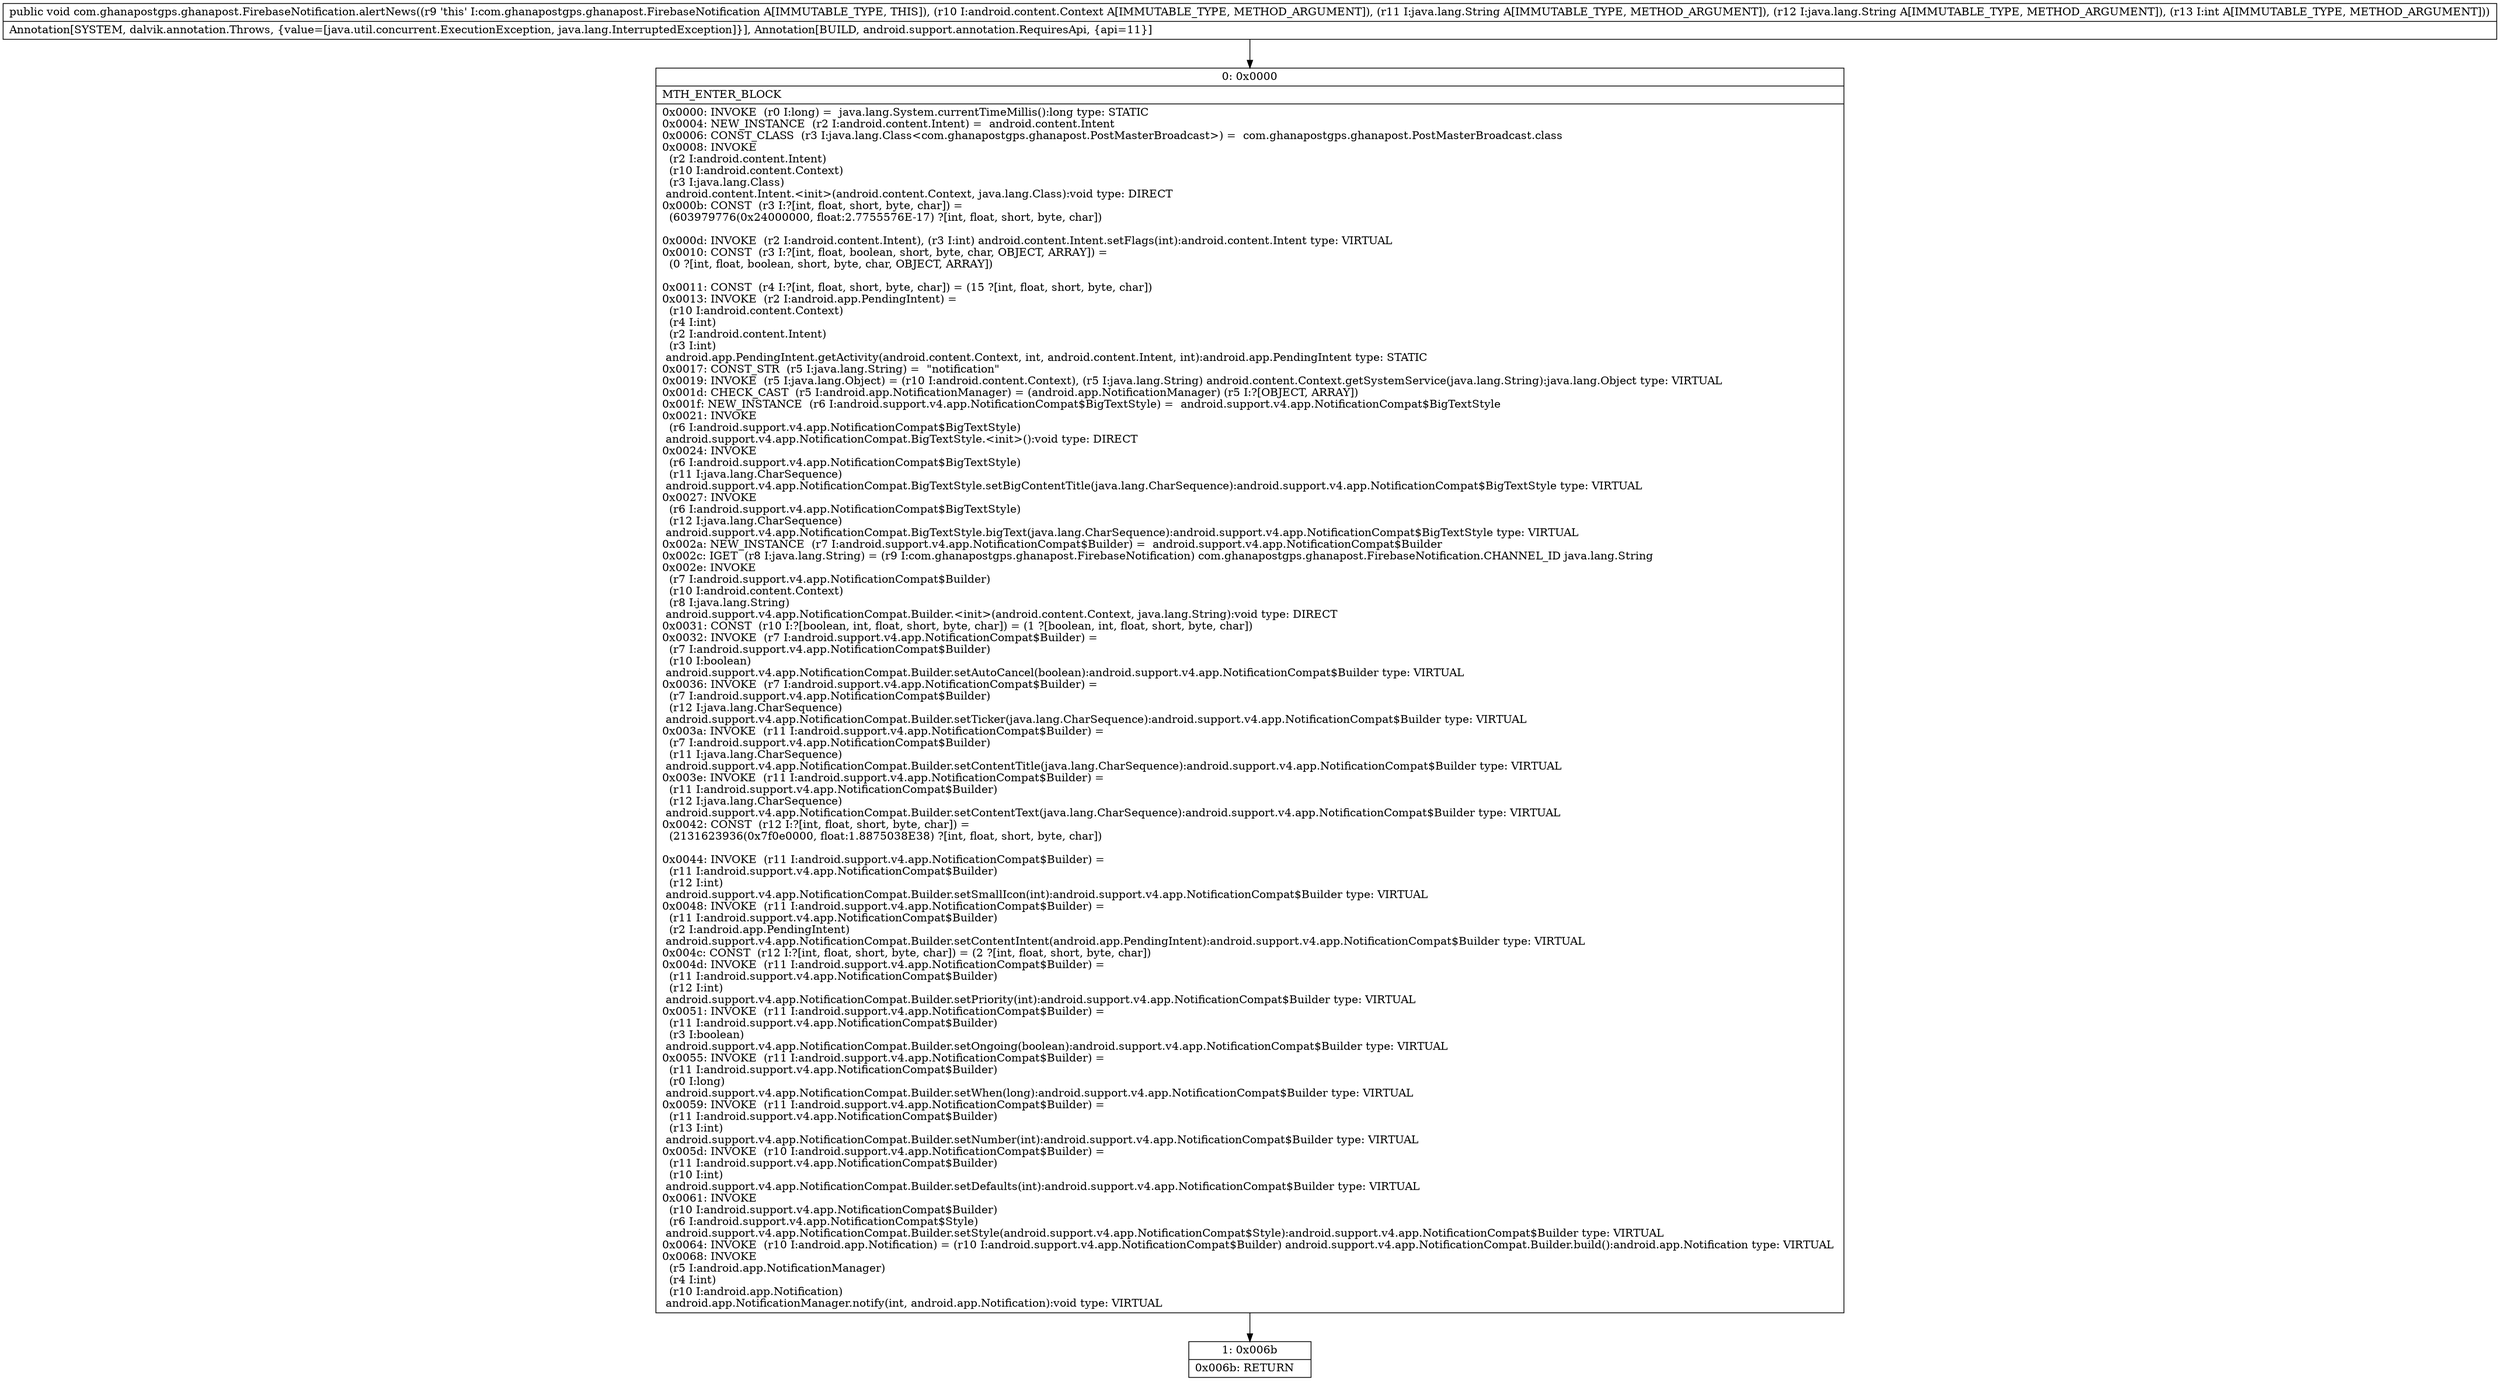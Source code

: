 digraph "CFG forcom.ghanapostgps.ghanapost.FirebaseNotification.alertNews(Landroid\/content\/Context;Ljava\/lang\/String;Ljava\/lang\/String;I)V" {
Node_0 [shape=record,label="{0\:\ 0x0000|MTH_ENTER_BLOCK\l|0x0000: INVOKE  (r0 I:long) =  java.lang.System.currentTimeMillis():long type: STATIC \l0x0004: NEW_INSTANCE  (r2 I:android.content.Intent) =  android.content.Intent \l0x0006: CONST_CLASS  (r3 I:java.lang.Class\<com.ghanapostgps.ghanapost.PostMasterBroadcast\>) =  com.ghanapostgps.ghanapost.PostMasterBroadcast.class \l0x0008: INVOKE  \l  (r2 I:android.content.Intent)\l  (r10 I:android.content.Context)\l  (r3 I:java.lang.Class)\l android.content.Intent.\<init\>(android.content.Context, java.lang.Class):void type: DIRECT \l0x000b: CONST  (r3 I:?[int, float, short, byte, char]) = \l  (603979776(0x24000000, float:2.7755576E\-17) ?[int, float, short, byte, char])\l \l0x000d: INVOKE  (r2 I:android.content.Intent), (r3 I:int) android.content.Intent.setFlags(int):android.content.Intent type: VIRTUAL \l0x0010: CONST  (r3 I:?[int, float, boolean, short, byte, char, OBJECT, ARRAY]) = \l  (0 ?[int, float, boolean, short, byte, char, OBJECT, ARRAY])\l \l0x0011: CONST  (r4 I:?[int, float, short, byte, char]) = (15 ?[int, float, short, byte, char]) \l0x0013: INVOKE  (r2 I:android.app.PendingIntent) = \l  (r10 I:android.content.Context)\l  (r4 I:int)\l  (r2 I:android.content.Intent)\l  (r3 I:int)\l android.app.PendingIntent.getActivity(android.content.Context, int, android.content.Intent, int):android.app.PendingIntent type: STATIC \l0x0017: CONST_STR  (r5 I:java.lang.String) =  \"notification\" \l0x0019: INVOKE  (r5 I:java.lang.Object) = (r10 I:android.content.Context), (r5 I:java.lang.String) android.content.Context.getSystemService(java.lang.String):java.lang.Object type: VIRTUAL \l0x001d: CHECK_CAST  (r5 I:android.app.NotificationManager) = (android.app.NotificationManager) (r5 I:?[OBJECT, ARRAY]) \l0x001f: NEW_INSTANCE  (r6 I:android.support.v4.app.NotificationCompat$BigTextStyle) =  android.support.v4.app.NotificationCompat$BigTextStyle \l0x0021: INVOKE  \l  (r6 I:android.support.v4.app.NotificationCompat$BigTextStyle)\l android.support.v4.app.NotificationCompat.BigTextStyle.\<init\>():void type: DIRECT \l0x0024: INVOKE  \l  (r6 I:android.support.v4.app.NotificationCompat$BigTextStyle)\l  (r11 I:java.lang.CharSequence)\l android.support.v4.app.NotificationCompat.BigTextStyle.setBigContentTitle(java.lang.CharSequence):android.support.v4.app.NotificationCompat$BigTextStyle type: VIRTUAL \l0x0027: INVOKE  \l  (r6 I:android.support.v4.app.NotificationCompat$BigTextStyle)\l  (r12 I:java.lang.CharSequence)\l android.support.v4.app.NotificationCompat.BigTextStyle.bigText(java.lang.CharSequence):android.support.v4.app.NotificationCompat$BigTextStyle type: VIRTUAL \l0x002a: NEW_INSTANCE  (r7 I:android.support.v4.app.NotificationCompat$Builder) =  android.support.v4.app.NotificationCompat$Builder \l0x002c: IGET  (r8 I:java.lang.String) = (r9 I:com.ghanapostgps.ghanapost.FirebaseNotification) com.ghanapostgps.ghanapost.FirebaseNotification.CHANNEL_ID java.lang.String \l0x002e: INVOKE  \l  (r7 I:android.support.v4.app.NotificationCompat$Builder)\l  (r10 I:android.content.Context)\l  (r8 I:java.lang.String)\l android.support.v4.app.NotificationCompat.Builder.\<init\>(android.content.Context, java.lang.String):void type: DIRECT \l0x0031: CONST  (r10 I:?[boolean, int, float, short, byte, char]) = (1 ?[boolean, int, float, short, byte, char]) \l0x0032: INVOKE  (r7 I:android.support.v4.app.NotificationCompat$Builder) = \l  (r7 I:android.support.v4.app.NotificationCompat$Builder)\l  (r10 I:boolean)\l android.support.v4.app.NotificationCompat.Builder.setAutoCancel(boolean):android.support.v4.app.NotificationCompat$Builder type: VIRTUAL \l0x0036: INVOKE  (r7 I:android.support.v4.app.NotificationCompat$Builder) = \l  (r7 I:android.support.v4.app.NotificationCompat$Builder)\l  (r12 I:java.lang.CharSequence)\l android.support.v4.app.NotificationCompat.Builder.setTicker(java.lang.CharSequence):android.support.v4.app.NotificationCompat$Builder type: VIRTUAL \l0x003a: INVOKE  (r11 I:android.support.v4.app.NotificationCompat$Builder) = \l  (r7 I:android.support.v4.app.NotificationCompat$Builder)\l  (r11 I:java.lang.CharSequence)\l android.support.v4.app.NotificationCompat.Builder.setContentTitle(java.lang.CharSequence):android.support.v4.app.NotificationCompat$Builder type: VIRTUAL \l0x003e: INVOKE  (r11 I:android.support.v4.app.NotificationCompat$Builder) = \l  (r11 I:android.support.v4.app.NotificationCompat$Builder)\l  (r12 I:java.lang.CharSequence)\l android.support.v4.app.NotificationCompat.Builder.setContentText(java.lang.CharSequence):android.support.v4.app.NotificationCompat$Builder type: VIRTUAL \l0x0042: CONST  (r12 I:?[int, float, short, byte, char]) = \l  (2131623936(0x7f0e0000, float:1.8875038E38) ?[int, float, short, byte, char])\l \l0x0044: INVOKE  (r11 I:android.support.v4.app.NotificationCompat$Builder) = \l  (r11 I:android.support.v4.app.NotificationCompat$Builder)\l  (r12 I:int)\l android.support.v4.app.NotificationCompat.Builder.setSmallIcon(int):android.support.v4.app.NotificationCompat$Builder type: VIRTUAL \l0x0048: INVOKE  (r11 I:android.support.v4.app.NotificationCompat$Builder) = \l  (r11 I:android.support.v4.app.NotificationCompat$Builder)\l  (r2 I:android.app.PendingIntent)\l android.support.v4.app.NotificationCompat.Builder.setContentIntent(android.app.PendingIntent):android.support.v4.app.NotificationCompat$Builder type: VIRTUAL \l0x004c: CONST  (r12 I:?[int, float, short, byte, char]) = (2 ?[int, float, short, byte, char]) \l0x004d: INVOKE  (r11 I:android.support.v4.app.NotificationCompat$Builder) = \l  (r11 I:android.support.v4.app.NotificationCompat$Builder)\l  (r12 I:int)\l android.support.v4.app.NotificationCompat.Builder.setPriority(int):android.support.v4.app.NotificationCompat$Builder type: VIRTUAL \l0x0051: INVOKE  (r11 I:android.support.v4.app.NotificationCompat$Builder) = \l  (r11 I:android.support.v4.app.NotificationCompat$Builder)\l  (r3 I:boolean)\l android.support.v4.app.NotificationCompat.Builder.setOngoing(boolean):android.support.v4.app.NotificationCompat$Builder type: VIRTUAL \l0x0055: INVOKE  (r11 I:android.support.v4.app.NotificationCompat$Builder) = \l  (r11 I:android.support.v4.app.NotificationCompat$Builder)\l  (r0 I:long)\l android.support.v4.app.NotificationCompat.Builder.setWhen(long):android.support.v4.app.NotificationCompat$Builder type: VIRTUAL \l0x0059: INVOKE  (r11 I:android.support.v4.app.NotificationCompat$Builder) = \l  (r11 I:android.support.v4.app.NotificationCompat$Builder)\l  (r13 I:int)\l android.support.v4.app.NotificationCompat.Builder.setNumber(int):android.support.v4.app.NotificationCompat$Builder type: VIRTUAL \l0x005d: INVOKE  (r10 I:android.support.v4.app.NotificationCompat$Builder) = \l  (r11 I:android.support.v4.app.NotificationCompat$Builder)\l  (r10 I:int)\l android.support.v4.app.NotificationCompat.Builder.setDefaults(int):android.support.v4.app.NotificationCompat$Builder type: VIRTUAL \l0x0061: INVOKE  \l  (r10 I:android.support.v4.app.NotificationCompat$Builder)\l  (r6 I:android.support.v4.app.NotificationCompat$Style)\l android.support.v4.app.NotificationCompat.Builder.setStyle(android.support.v4.app.NotificationCompat$Style):android.support.v4.app.NotificationCompat$Builder type: VIRTUAL \l0x0064: INVOKE  (r10 I:android.app.Notification) = (r10 I:android.support.v4.app.NotificationCompat$Builder) android.support.v4.app.NotificationCompat.Builder.build():android.app.Notification type: VIRTUAL \l0x0068: INVOKE  \l  (r5 I:android.app.NotificationManager)\l  (r4 I:int)\l  (r10 I:android.app.Notification)\l android.app.NotificationManager.notify(int, android.app.Notification):void type: VIRTUAL \l}"];
Node_1 [shape=record,label="{1\:\ 0x006b|0x006b: RETURN   \l}"];
MethodNode[shape=record,label="{public void com.ghanapostgps.ghanapost.FirebaseNotification.alertNews((r9 'this' I:com.ghanapostgps.ghanapost.FirebaseNotification A[IMMUTABLE_TYPE, THIS]), (r10 I:android.content.Context A[IMMUTABLE_TYPE, METHOD_ARGUMENT]), (r11 I:java.lang.String A[IMMUTABLE_TYPE, METHOD_ARGUMENT]), (r12 I:java.lang.String A[IMMUTABLE_TYPE, METHOD_ARGUMENT]), (r13 I:int A[IMMUTABLE_TYPE, METHOD_ARGUMENT]))  | Annotation[SYSTEM, dalvik.annotation.Throws, \{value=[java.util.concurrent.ExecutionException, java.lang.InterruptedException]\}], Annotation[BUILD, android.support.annotation.RequiresApi, \{api=11\}]\l}"];
MethodNode -> Node_0;
Node_0 -> Node_1;
}

